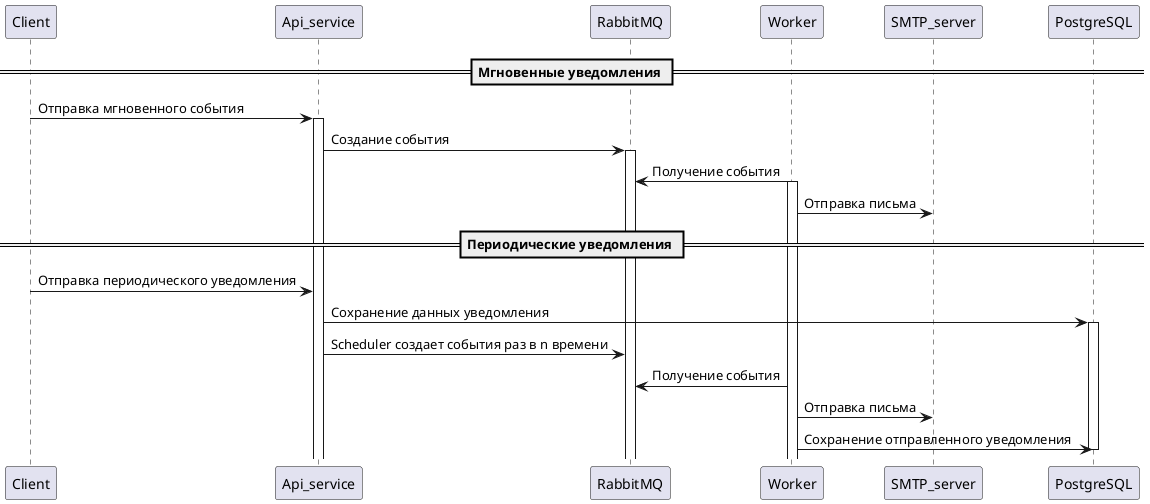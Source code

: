 @startuml
== Мгновенные уведомления ==

Client -> Api_service: Отправка мгновенного события
activate Api_service
Api_service -> RabbitMQ: Создание события
activate RabbitMQ
Worker -> RabbitMQ: Получение события
activate Worker
Worker -> SMTP_server: Отправка письма

== Периодические уведомления ==

Client -> Api_service: Отправка периодического уведомления
Api_service -> PostgreSQL: Сохранение данных уведомления
activate PostgreSQL
Api_service -> RabbitMQ: Scheduler создает события раз в n времени
Worker -> RabbitMQ: Получение события
Worker -> SMTP_server: Отправка письма
Worker -> PostgreSQL: Сохранение отправленного уведомления
deactivate PostgreSQL
@enduml